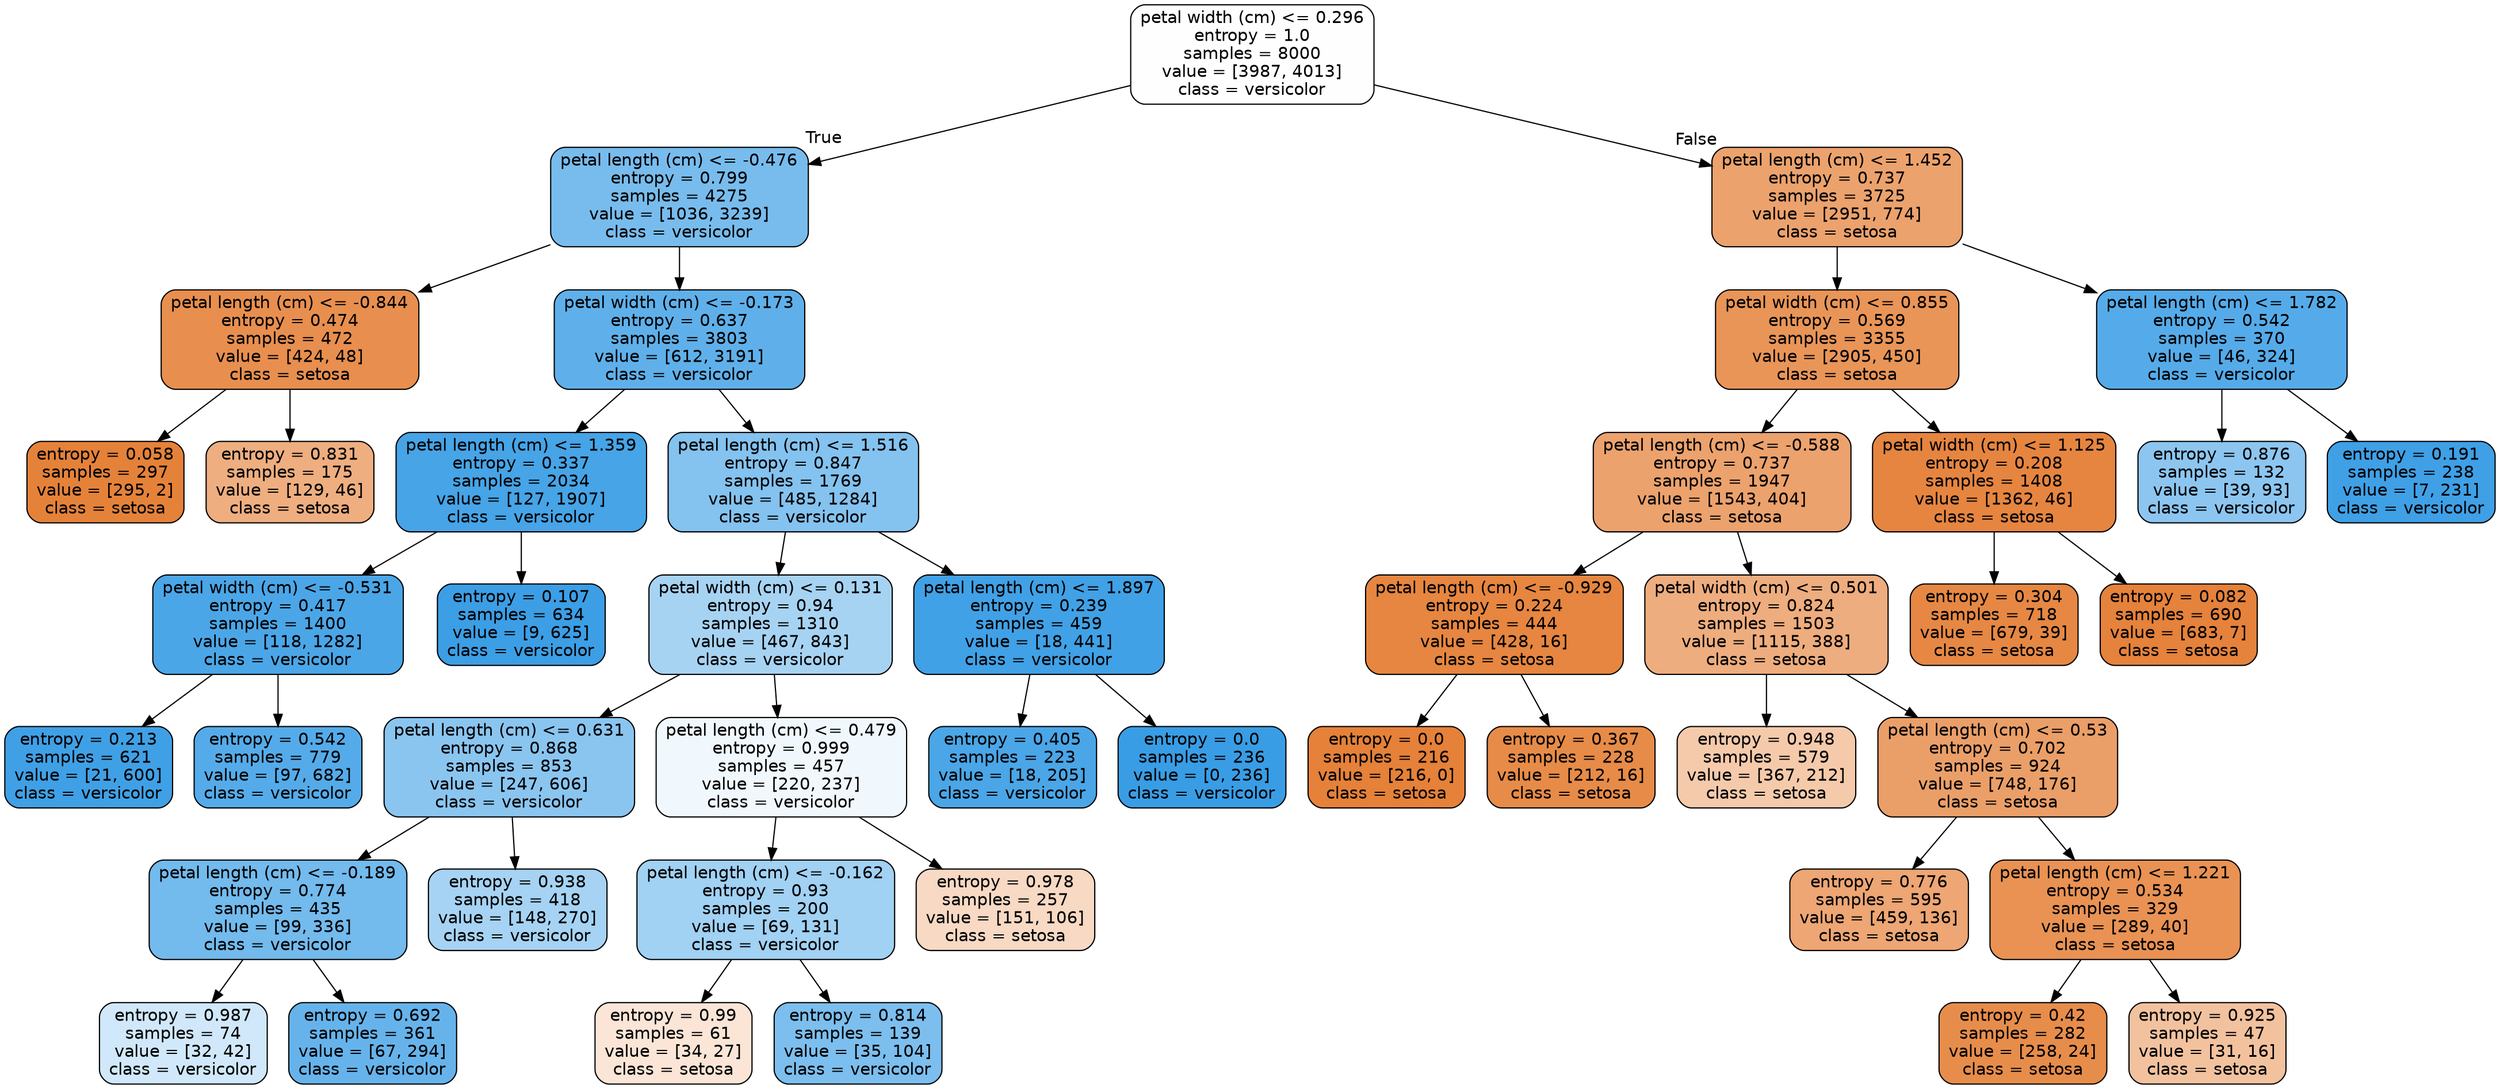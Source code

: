 digraph Tree {
node [shape=box, style="filled, rounded", color="black", fontname=helvetica] ;
edge [fontname=helvetica] ;
0 [label="petal width (cm) <= 0.296\nentropy = 1.0\nsamples = 8000\nvalue = [3987, 4013]\nclass = versicolor", fillcolor="#fefeff"] ;
1 [label="petal length (cm) <= -0.476\nentropy = 0.799\nsamples = 4275\nvalue = [1036, 3239]\nclass = versicolor", fillcolor="#78bced"] ;
0 -> 1 [labeldistance=2.5, labelangle=45, headlabel="True"] ;
3 [label="petal length (cm) <= -0.844\nentropy = 0.474\nsamples = 472\nvalue = [424, 48]\nclass = setosa", fillcolor="#e88f4f"] ;
1 -> 3 ;
15 [label="entropy = 0.058\nsamples = 297\nvalue = [295, 2]\nclass = setosa", fillcolor="#e5823a"] ;
3 -> 15 ;
16 [label="entropy = 0.831\nsamples = 175\nvalue = [129, 46]\nclass = setosa", fillcolor="#eeae80"] ;
3 -> 16 ;
4 [label="petal width (cm) <= -0.173\nentropy = 0.637\nsamples = 3803\nvalue = [612, 3191]\nclass = versicolor", fillcolor="#5fb0ea"] ;
1 -> 4 ;
7 [label="petal length (cm) <= 1.359\nentropy = 0.337\nsamples = 2034\nvalue = [127, 1907]\nclass = versicolor", fillcolor="#46a4e7"] ;
4 -> 7 ;
23 [label="petal width (cm) <= -0.531\nentropy = 0.417\nsamples = 1400\nvalue = [118, 1282]\nclass = versicolor", fillcolor="#4ba6e7"] ;
7 -> 23 ;
25 [label="entropy = 0.213\nsamples = 621\nvalue = [21, 600]\nclass = versicolor", fillcolor="#40a0e6"] ;
23 -> 25 ;
26 [label="entropy = 0.542\nsamples = 779\nvalue = [97, 682]\nclass = versicolor", fillcolor="#55abe9"] ;
23 -> 26 ;
24 [label="entropy = 0.107\nsamples = 634\nvalue = [9, 625]\nclass = versicolor", fillcolor="#3c9ee5"] ;
7 -> 24 ;
8 [label="petal length (cm) <= 1.516\nentropy = 0.847\nsamples = 1769\nvalue = [485, 1284]\nclass = versicolor", fillcolor="#84c2ef"] ;
4 -> 8 ;
11 [label="petal width (cm) <= 0.131\nentropy = 0.94\nsamples = 1310\nvalue = [467, 843]\nclass = versicolor", fillcolor="#a7d3f3"] ;
8 -> 11 ;
21 [label="petal length (cm) <= 0.631\nentropy = 0.868\nsamples = 853\nvalue = [247, 606]\nclass = versicolor", fillcolor="#8ac5f0"] ;
11 -> 21 ;
37 [label="petal length (cm) <= -0.189\nentropy = 0.774\nsamples = 435\nvalue = [99, 336]\nclass = versicolor", fillcolor="#73baed"] ;
21 -> 37 ;
39 [label="entropy = 0.987\nsamples = 74\nvalue = [32, 42]\nclass = versicolor", fillcolor="#d0e8f9"] ;
37 -> 39 ;
40 [label="entropy = 0.692\nsamples = 361\nvalue = [67, 294]\nclass = versicolor", fillcolor="#66b3eb"] ;
37 -> 40 ;
38 [label="entropy = 0.938\nsamples = 418\nvalue = [148, 270]\nclass = versicolor", fillcolor="#a6d3f3"] ;
21 -> 38 ;
22 [label="petal length (cm) <= 0.479\nentropy = 0.999\nsamples = 457\nvalue = [220, 237]\nclass = versicolor", fillcolor="#f1f8fd"] ;
11 -> 22 ;
27 [label="petal length (cm) <= -0.162\nentropy = 0.93\nsamples = 200\nvalue = [69, 131]\nclass = versicolor", fillcolor="#a1d1f3"] ;
22 -> 27 ;
35 [label="entropy = 0.99\nsamples = 61\nvalue = [34, 27]\nclass = setosa", fillcolor="#fae5d6"] ;
27 -> 35 ;
36 [label="entropy = 0.814\nsamples = 139\nvalue = [35, 104]\nclass = versicolor", fillcolor="#7cbeee"] ;
27 -> 36 ;
28 [label="entropy = 0.978\nsamples = 257\nvalue = [151, 106]\nclass = setosa", fillcolor="#f7d9c4"] ;
22 -> 28 ;
12 [label="petal length (cm) <= 1.897\nentropy = 0.239\nsamples = 459\nvalue = [18, 441]\nclass = versicolor", fillcolor="#41a1e6"] ;
8 -> 12 ;
29 [label="entropy = 0.405\nsamples = 223\nvalue = [18, 205]\nclass = versicolor", fillcolor="#4aa6e7"] ;
12 -> 29 ;
30 [label="entropy = 0.0\nsamples = 236\nvalue = [0, 236]\nclass = versicolor", fillcolor="#399de5"] ;
12 -> 30 ;
2 [label="petal length (cm) <= 1.452\nentropy = 0.737\nsamples = 3725\nvalue = [2951, 774]\nclass = setosa", fillcolor="#eca26d"] ;
0 -> 2 [labeldistance=2.5, labelangle=-45, headlabel="False"] ;
5 [label="petal width (cm) <= 0.855\nentropy = 0.569\nsamples = 3355\nvalue = [2905, 450]\nclass = setosa", fillcolor="#e99558"] ;
2 -> 5 ;
9 [label="petal length (cm) <= -0.588\nentropy = 0.737\nsamples = 1947\nvalue = [1543, 404]\nclass = setosa", fillcolor="#eca26d"] ;
5 -> 9 ;
13 [label="petal length (cm) <= -0.929\nentropy = 0.224\nsamples = 444\nvalue = [428, 16]\nclass = setosa", fillcolor="#e68640"] ;
9 -> 13 ;
33 [label="entropy = 0.0\nsamples = 216\nvalue = [216, 0]\nclass = setosa", fillcolor="#e58139"] ;
13 -> 33 ;
34 [label="entropy = 0.367\nsamples = 228\nvalue = [212, 16]\nclass = setosa", fillcolor="#e78b48"] ;
13 -> 34 ;
14 [label="petal width (cm) <= 0.501\nentropy = 0.824\nsamples = 1503\nvalue = [1115, 388]\nclass = setosa", fillcolor="#eead7e"] ;
9 -> 14 ;
17 [label="entropy = 0.948\nsamples = 579\nvalue = [367, 212]\nclass = setosa", fillcolor="#f4caab"] ;
14 -> 17 ;
18 [label="petal length (cm) <= 0.53\nentropy = 0.702\nsamples = 924\nvalue = [748, 176]\nclass = setosa", fillcolor="#eb9f68"] ;
14 -> 18 ;
41 [label="entropy = 0.776\nsamples = 595\nvalue = [459, 136]\nclass = setosa", fillcolor="#eda674"] ;
18 -> 41 ;
42 [label="petal length (cm) <= 1.221\nentropy = 0.534\nsamples = 329\nvalue = [289, 40]\nclass = setosa", fillcolor="#e99254"] ;
18 -> 42 ;
43 [label="entropy = 0.42\nsamples = 282\nvalue = [258, 24]\nclass = setosa", fillcolor="#e78d4b"] ;
42 -> 43 ;
44 [label="entropy = 0.925\nsamples = 47\nvalue = [31, 16]\nclass = setosa", fillcolor="#f2c29f"] ;
42 -> 44 ;
10 [label="petal width (cm) <= 1.125\nentropy = 0.208\nsamples = 1408\nvalue = [1362, 46]\nclass = setosa", fillcolor="#e68540"] ;
5 -> 10 ;
31 [label="entropy = 0.304\nsamples = 718\nvalue = [679, 39]\nclass = setosa", fillcolor="#e68844"] ;
10 -> 31 ;
32 [label="entropy = 0.082\nsamples = 690\nvalue = [683, 7]\nclass = setosa", fillcolor="#e5823b"] ;
10 -> 32 ;
6 [label="petal length (cm) <= 1.782\nentropy = 0.542\nsamples = 370\nvalue = [46, 324]\nclass = versicolor", fillcolor="#55abe9"] ;
2 -> 6 ;
19 [label="entropy = 0.876\nsamples = 132\nvalue = [39, 93]\nclass = versicolor", fillcolor="#8cc6f0"] ;
6 -> 19 ;
20 [label="entropy = 0.191\nsamples = 238\nvalue = [7, 231]\nclass = versicolor", fillcolor="#3fa0e6"] ;
6 -> 20 ;
}